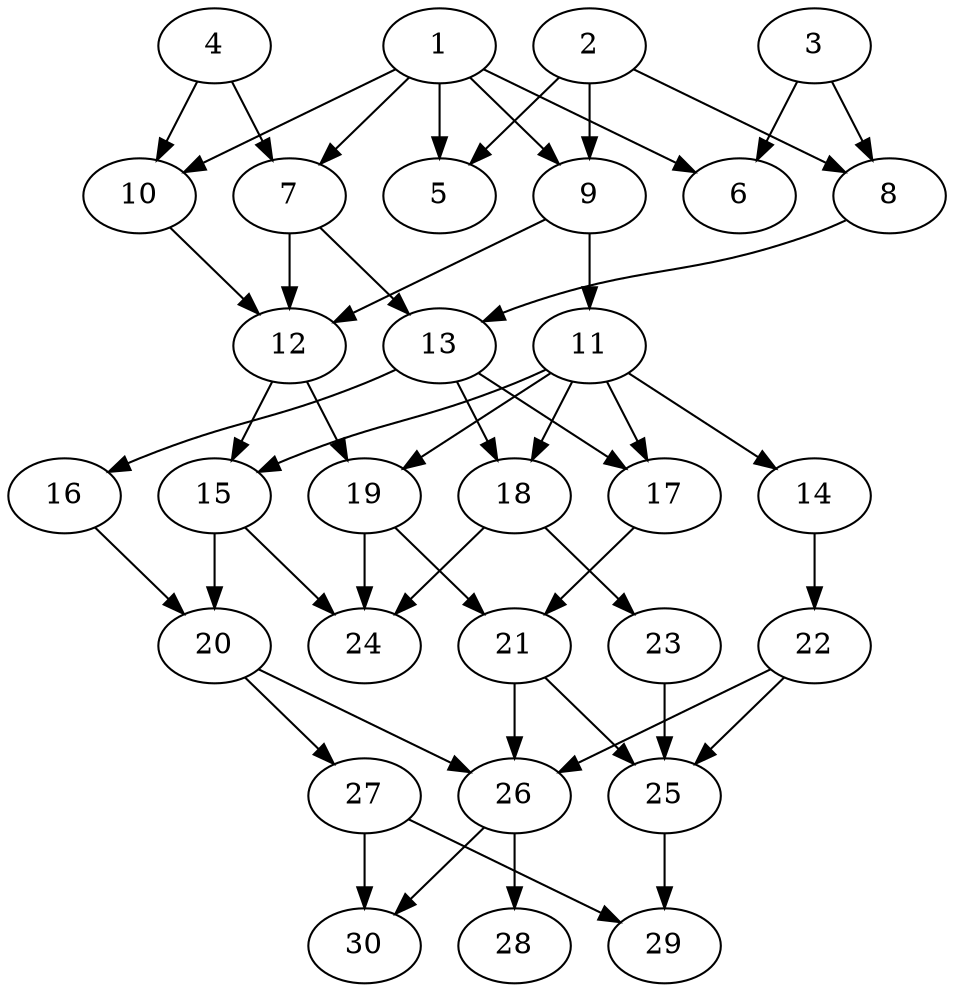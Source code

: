 // DAG automatically generated by daggen at Fri Jul 29 10:40:32 2022
// daggen.exe --dot -n 30 --ccr 0.5 --fat 0.5 --regular 0.5 --density 0.5 -o data\30/random_30_84.gv 
digraph G {
  1 [compute_size="2987569152", trans_size="538770", result_size="29696", ram="47193680",alpha="0.17"]
  1 -> 5 [size ="29696"]
  1 -> 6 [size ="29696"]
  1 -> 7 [size ="29696"]
  1 -> 9 [size ="29696"]
  1 -> 10 [size ="29696"]
  2 [compute_size="90585956352", trans_size="485990", result_size="74752", ram="26269040",alpha="0.14"]
  2 -> 5 [size ="74752"]
  2 -> 8 [size ="74752"]
  2 -> 9 [size ="74752"]
  3 [compute_size="1073741824000", trans_size="62500", result_size="1024", ram="20189648",alpha="0.14"]
  3 -> 6 [size ="1024"]
  3 -> 8 [size ="1024"]
  4 [compute_size="858930282496", trans_size="957050", result_size="91136", ram="40558304",alpha="0.05"]
  4 -> 7 [size ="91136"]
  4 -> 10 [size ="91136"]
  5 [compute_size="8589934592", trans_size="511245", result_size="0", ram="49842128",alpha="0.15"]
  6 [compute_size="1037189120", trans_size="809801", result_size="0", ram="2881280",alpha="0.20"]
  7 [compute_size="22729850880", trans_size="410288", result_size="70656", ram="11523584",alpha="0.17"]
  7 -> 12 [size ="70656"]
  7 -> 13 [size ="70656"]
  8 [compute_size="46769971200", trans_size="648423", result_size="1024", ram="50741840",alpha="0.05"]
  8 -> 13 [size ="1024"]
  9 [compute_size="9926240256", trans_size="193636", result_size="54272", ram="17940368",alpha="0.02"]
  9 -> 11 [size ="54272"]
  9 -> 12 [size ="54272"]
  10 [compute_size="2087583744", trans_size="202715", result_size="74752", ram="2730800",alpha="0.02"]
  10 -> 12 [size ="74752"]
  11 [compute_size="18060449792", trans_size="691357", result_size="9216", ram="27653456",alpha="0.19"]
  11 -> 14 [size ="9216"]
  11 -> 15 [size ="9216"]
  11 -> 17 [size ="9216"]
  11 -> 18 [size ="9216"]
  11 -> 19 [size ="9216"]
  12 [compute_size="34290483200", trans_size="687073", result_size="1024", ram="52424048",alpha="0.06"]
  12 -> 15 [size ="1024"]
  12 -> 19 [size ="1024"]
  13 [compute_size="491892526572", trans_size="530043", result_size="54272", ram="30320912",alpha="0.01"]
  13 -> 16 [size ="54272"]
  13 -> 17 [size ="54272"]
  13 -> 18 [size ="54272"]
  14 [compute_size="8589934592", trans_size="524768", result_size="70656", ram="9060464",alpha="0.03"]
  14 -> 22 [size ="70656"]
  15 [compute_size="1073741824000", trans_size="860440", result_size="1024", ram="25234688",alpha="0.07"]
  15 -> 20 [size ="1024"]
  15 -> 24 [size ="1024"]
  16 [compute_size="368293445632", trans_size="444367", result_size="9216", ram="51658976",alpha="0.15"]
  16 -> 20 [size ="9216"]
  17 [compute_size="4743972864", trans_size="159461", result_size="29696", ram="21868688",alpha="0.09"]
  17 -> 21 [size ="29696"]
  18 [compute_size="28991029248", trans_size="959415", result_size="29696", ram="20176976",alpha="0.09"]
  18 -> 23 [size ="29696"]
  18 -> 24 [size ="29696"]
  19 [compute_size="368293445632", trans_size="91304", result_size="9216", ram="5634272",alpha="0.18"]
  19 -> 21 [size ="9216"]
  19 -> 24 [size ="9216"]
  20 [compute_size="228069061705", trans_size="905580", result_size="9216", ram="2760896",alpha="0.02"]
  20 -> 26 [size ="9216"]
  20 -> 27 [size ="9216"]
  21 [compute_size="20891379712", trans_size="984766", result_size="9216", ram="45682544",alpha="0.14"]
  21 -> 25 [size ="9216"]
  21 -> 26 [size ="9216"]
  22 [compute_size="58639286915", trans_size="996659", result_size="1024", ram="21262016",alpha="0.12"]
  22 -> 25 [size ="1024"]
  22 -> 26 [size ="1024"]
  23 [compute_size="99515440010", trans_size="578220", result_size="1024", ram="20810576",alpha="0.17"]
  23 -> 25 [size ="1024"]
  24 [compute_size="28991029248", trans_size="123656", result_size="0", ram="16923440",alpha="0.14"]
  25 [compute_size="925827072", trans_size="778696", result_size="70656", ram="22668608",alpha="0.03"]
  25 -> 29 [size ="70656"]
  26 [compute_size="68719476736", trans_size="928086", result_size="74752", ram="14587040",alpha="0.14"]
  26 -> 28 [size ="74752"]
  26 -> 30 [size ="74752"]
  27 [compute_size="1073741824000", trans_size="469206", result_size="1024", ram="29969264",alpha="0.03"]
  27 -> 29 [size ="1024"]
  27 -> 30 [size ="1024"]
  28 [compute_size="32389677056", trans_size="850913", result_size="0", ram="6397760",alpha="0.10"]
  29 [compute_size="1955037184", trans_size="62372", result_size="0", ram="16684256",alpha="0.18"]
  30 [compute_size="46699905024", trans_size="901744", result_size="0", ram="4302128",alpha="0.08"]
}

